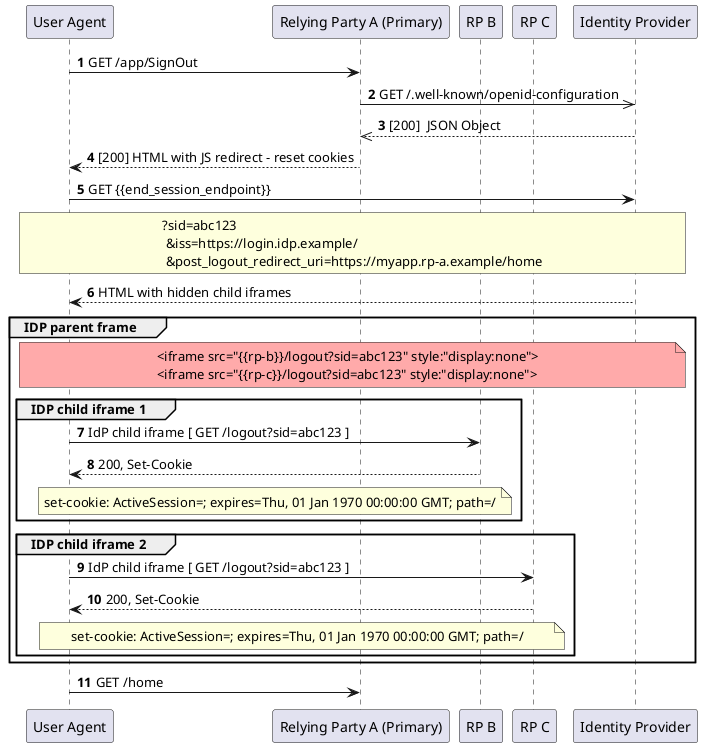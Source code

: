 @startuml
autonumber

participant "User Agent" as UA
participant "Relying Party A (Primary)" as RPA
participant "RP B" as RPB
participant "RP C" as RPC
participant "Identity Provider" as IDP

UA->RPA: GET /app/SignOut
RPA->>IDP: GET /.well-known/openid-configuration
IDP-->>RPA: [200]  JSON Object
RPA-->UA: [200] HTML with JS redirect - reset cookies
UA->IDP: GET {{end_session_endpoint}}
rnote over IDP,UA: ?sid=abc123 \n &iss=https://login.idp.example/ \n &post_logout_redirect_uri=https://myapp.rp-a.example/home
IDP-->UA: HTML with hidden child iframes
group IDP parent frame

note over IDP, UA #FFAAAA: <iframe src="{{rp-b}}/logout?sid=abc123" style:"display:none">\n<iframe src="{{rp-c}}/logout?sid=abc123" style:"display:none">

group IDP child iframe 1
UA->RPB: IdP child iframe [ GET /logout?sid=abc123 ]
RPB-->UA: 200, Set-Cookie
note over UA,RPB: set-cookie: ActiveSession=; expires=Thu, 01 Jan 1970 00:00:00 GMT; path=/
end

group IDP child iframe 2
UA->RPC: IdP child iframe [ GET /logout?sid=abc123 ]
RPC-->UA: 200, Set-Cookie
note over UA,RPC: set-cookie: ActiveSession=; expires=Thu, 01 Jan 1970 00:00:00 GMT; path=/
end

end

UA->RPA: GET /home

@enduml
